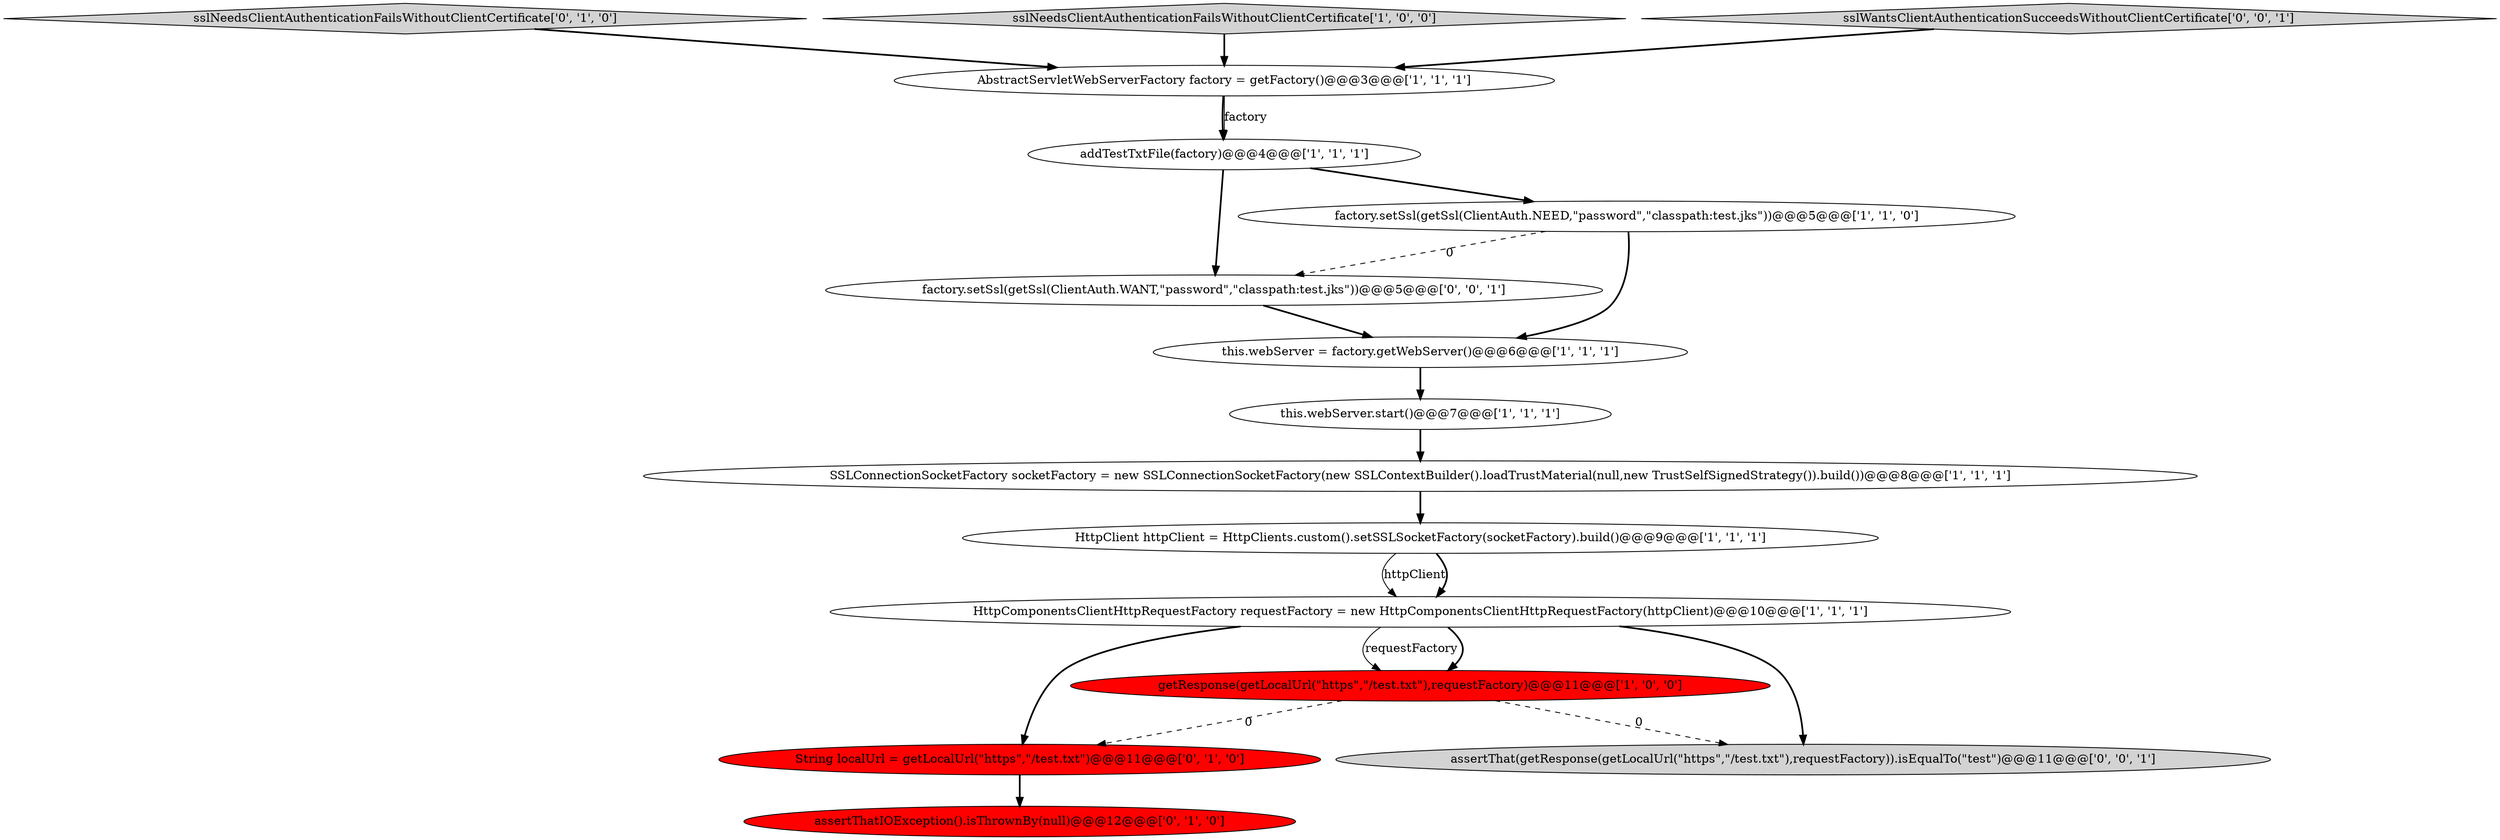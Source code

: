 digraph {
11 [style = filled, label = "String localUrl = getLocalUrl(\"https\",\"/test.txt\")@@@11@@@['0', '1', '0']", fillcolor = red, shape = ellipse image = "AAA1AAABBB2BBB"];
14 [style = filled, label = "factory.setSsl(getSsl(ClientAuth.WANT,\"password\",\"classpath:test.jks\"))@@@5@@@['0', '0', '1']", fillcolor = white, shape = ellipse image = "AAA0AAABBB3BBB"];
12 [style = filled, label = "assertThatIOException().isThrownBy(null)@@@12@@@['0', '1', '0']", fillcolor = red, shape = ellipse image = "AAA1AAABBB2BBB"];
2 [style = filled, label = "this.webServer.start()@@@7@@@['1', '1', '1']", fillcolor = white, shape = ellipse image = "AAA0AAABBB1BBB"];
10 [style = filled, label = "sslNeedsClientAuthenticationFailsWithoutClientCertificate['0', '1', '0']", fillcolor = lightgray, shape = diamond image = "AAA0AAABBB2BBB"];
7 [style = filled, label = "HttpClient httpClient = HttpClients.custom().setSSLSocketFactory(socketFactory).build()@@@9@@@['1', '1', '1']", fillcolor = white, shape = ellipse image = "AAA0AAABBB1BBB"];
1 [style = filled, label = "this.webServer = factory.getWebServer()@@@6@@@['1', '1', '1']", fillcolor = white, shape = ellipse image = "AAA0AAABBB1BBB"];
5 [style = filled, label = "sslNeedsClientAuthenticationFailsWithoutClientCertificate['1', '0', '0']", fillcolor = lightgray, shape = diamond image = "AAA0AAABBB1BBB"];
13 [style = filled, label = "assertThat(getResponse(getLocalUrl(\"https\",\"/test.txt\"),requestFactory)).isEqualTo(\"test\")@@@11@@@['0', '0', '1']", fillcolor = lightgray, shape = ellipse image = "AAA0AAABBB3BBB"];
15 [style = filled, label = "sslWantsClientAuthenticationSucceedsWithoutClientCertificate['0', '0', '1']", fillcolor = lightgray, shape = diamond image = "AAA0AAABBB3BBB"];
3 [style = filled, label = "getResponse(getLocalUrl(\"https\",\"/test.txt\"),requestFactory)@@@11@@@['1', '0', '0']", fillcolor = red, shape = ellipse image = "AAA1AAABBB1BBB"];
6 [style = filled, label = "factory.setSsl(getSsl(ClientAuth.NEED,\"password\",\"classpath:test.jks\"))@@@5@@@['1', '1', '0']", fillcolor = white, shape = ellipse image = "AAA0AAABBB1BBB"];
9 [style = filled, label = "HttpComponentsClientHttpRequestFactory requestFactory = new HttpComponentsClientHttpRequestFactory(httpClient)@@@10@@@['1', '1', '1']", fillcolor = white, shape = ellipse image = "AAA0AAABBB1BBB"];
4 [style = filled, label = "AbstractServletWebServerFactory factory = getFactory()@@@3@@@['1', '1', '1']", fillcolor = white, shape = ellipse image = "AAA0AAABBB1BBB"];
0 [style = filled, label = "SSLConnectionSocketFactory socketFactory = new SSLConnectionSocketFactory(new SSLContextBuilder().loadTrustMaterial(null,new TrustSelfSignedStrategy()).build())@@@8@@@['1', '1', '1']", fillcolor = white, shape = ellipse image = "AAA0AAABBB1BBB"];
8 [style = filled, label = "addTestTxtFile(factory)@@@4@@@['1', '1', '1']", fillcolor = white, shape = ellipse image = "AAA0AAABBB1BBB"];
9->11 [style = bold, label=""];
8->14 [style = bold, label=""];
8->6 [style = bold, label=""];
11->12 [style = bold, label=""];
6->14 [style = dashed, label="0"];
3->13 [style = dashed, label="0"];
7->9 [style = solid, label="httpClient"];
14->1 [style = bold, label=""];
0->7 [style = bold, label=""];
7->9 [style = bold, label=""];
6->1 [style = bold, label=""];
2->0 [style = bold, label=""];
5->4 [style = bold, label=""];
15->4 [style = bold, label=""];
10->4 [style = bold, label=""];
9->3 [style = bold, label=""];
4->8 [style = bold, label=""];
1->2 [style = bold, label=""];
4->8 [style = solid, label="factory"];
3->11 [style = dashed, label="0"];
9->13 [style = bold, label=""];
9->3 [style = solid, label="requestFactory"];
}
